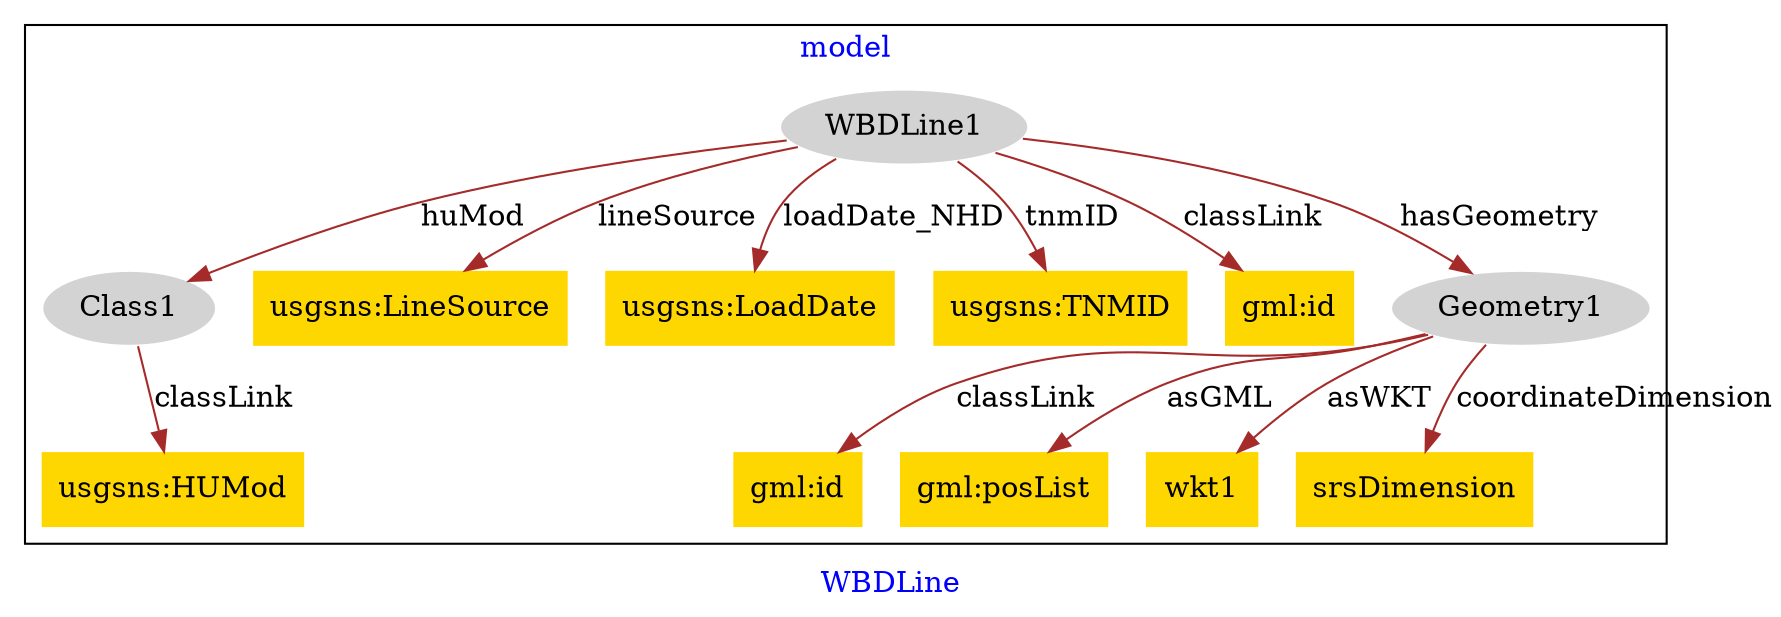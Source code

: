 digraph n0 {
fontcolor="blue"
remincross="true"
label="WBDLine"
subgraph cluster {
label="model"
n2[style="filled",color="white",fillcolor="lightgray",label="WBDLine1"];
n3[style="filled",color="white",fillcolor="lightgray",label="Class1"];
n4[shape="plaintext",style="filled",fillcolor="gold",label="usgsns:LineSource"];
n5[shape="plaintext",style="filled",fillcolor="gold",label="usgsns:LoadDate"];
n6[shape="plaintext",style="filled",fillcolor="gold",label="usgsns:TNMID"];
n7[shape="plaintext",style="filled",fillcolor="gold",label="gml:id"];
n8[style="filled",color="white",fillcolor="lightgray",label="Geometry1"];
n9[shape="plaintext",style="filled",fillcolor="gold",label="gml:id"];
n10[shape="plaintext",style="filled",fillcolor="gold",label="gml:posList"];
n11[shape="plaintext",style="filled",fillcolor="gold",label="wkt1"];
n12[shape="plaintext",style="filled",fillcolor="gold",label="srsDimension"];
n13[shape="plaintext",style="filled",fillcolor="gold",label="usgsns:HUMod"];
}
n2 -> n3[color="brown",fontcolor="black",label="huMod"]
n2 -> n4[color="brown",fontcolor="black",label="lineSource"]
n2 -> n5[color="brown",fontcolor="black",label="loadDate_NHD"]
n2 -> n6[color="brown",fontcolor="black",label="tnmID"]
n2 -> n7[color="brown",fontcolor="black",label="classLink"]
n2 -> n8[color="brown",fontcolor="black",label="hasGeometry"]
n8 -> n9[color="brown",fontcolor="black",label="classLink"]
n8 -> n10[color="brown",fontcolor="black",label="asGML"]
n8 -> n11[color="brown",fontcolor="black",label="asWKT"]
n8 -> n12[color="brown",fontcolor="black",label="coordinateDimension"]
n3 -> n13[color="brown",fontcolor="black",label="classLink"]
}
